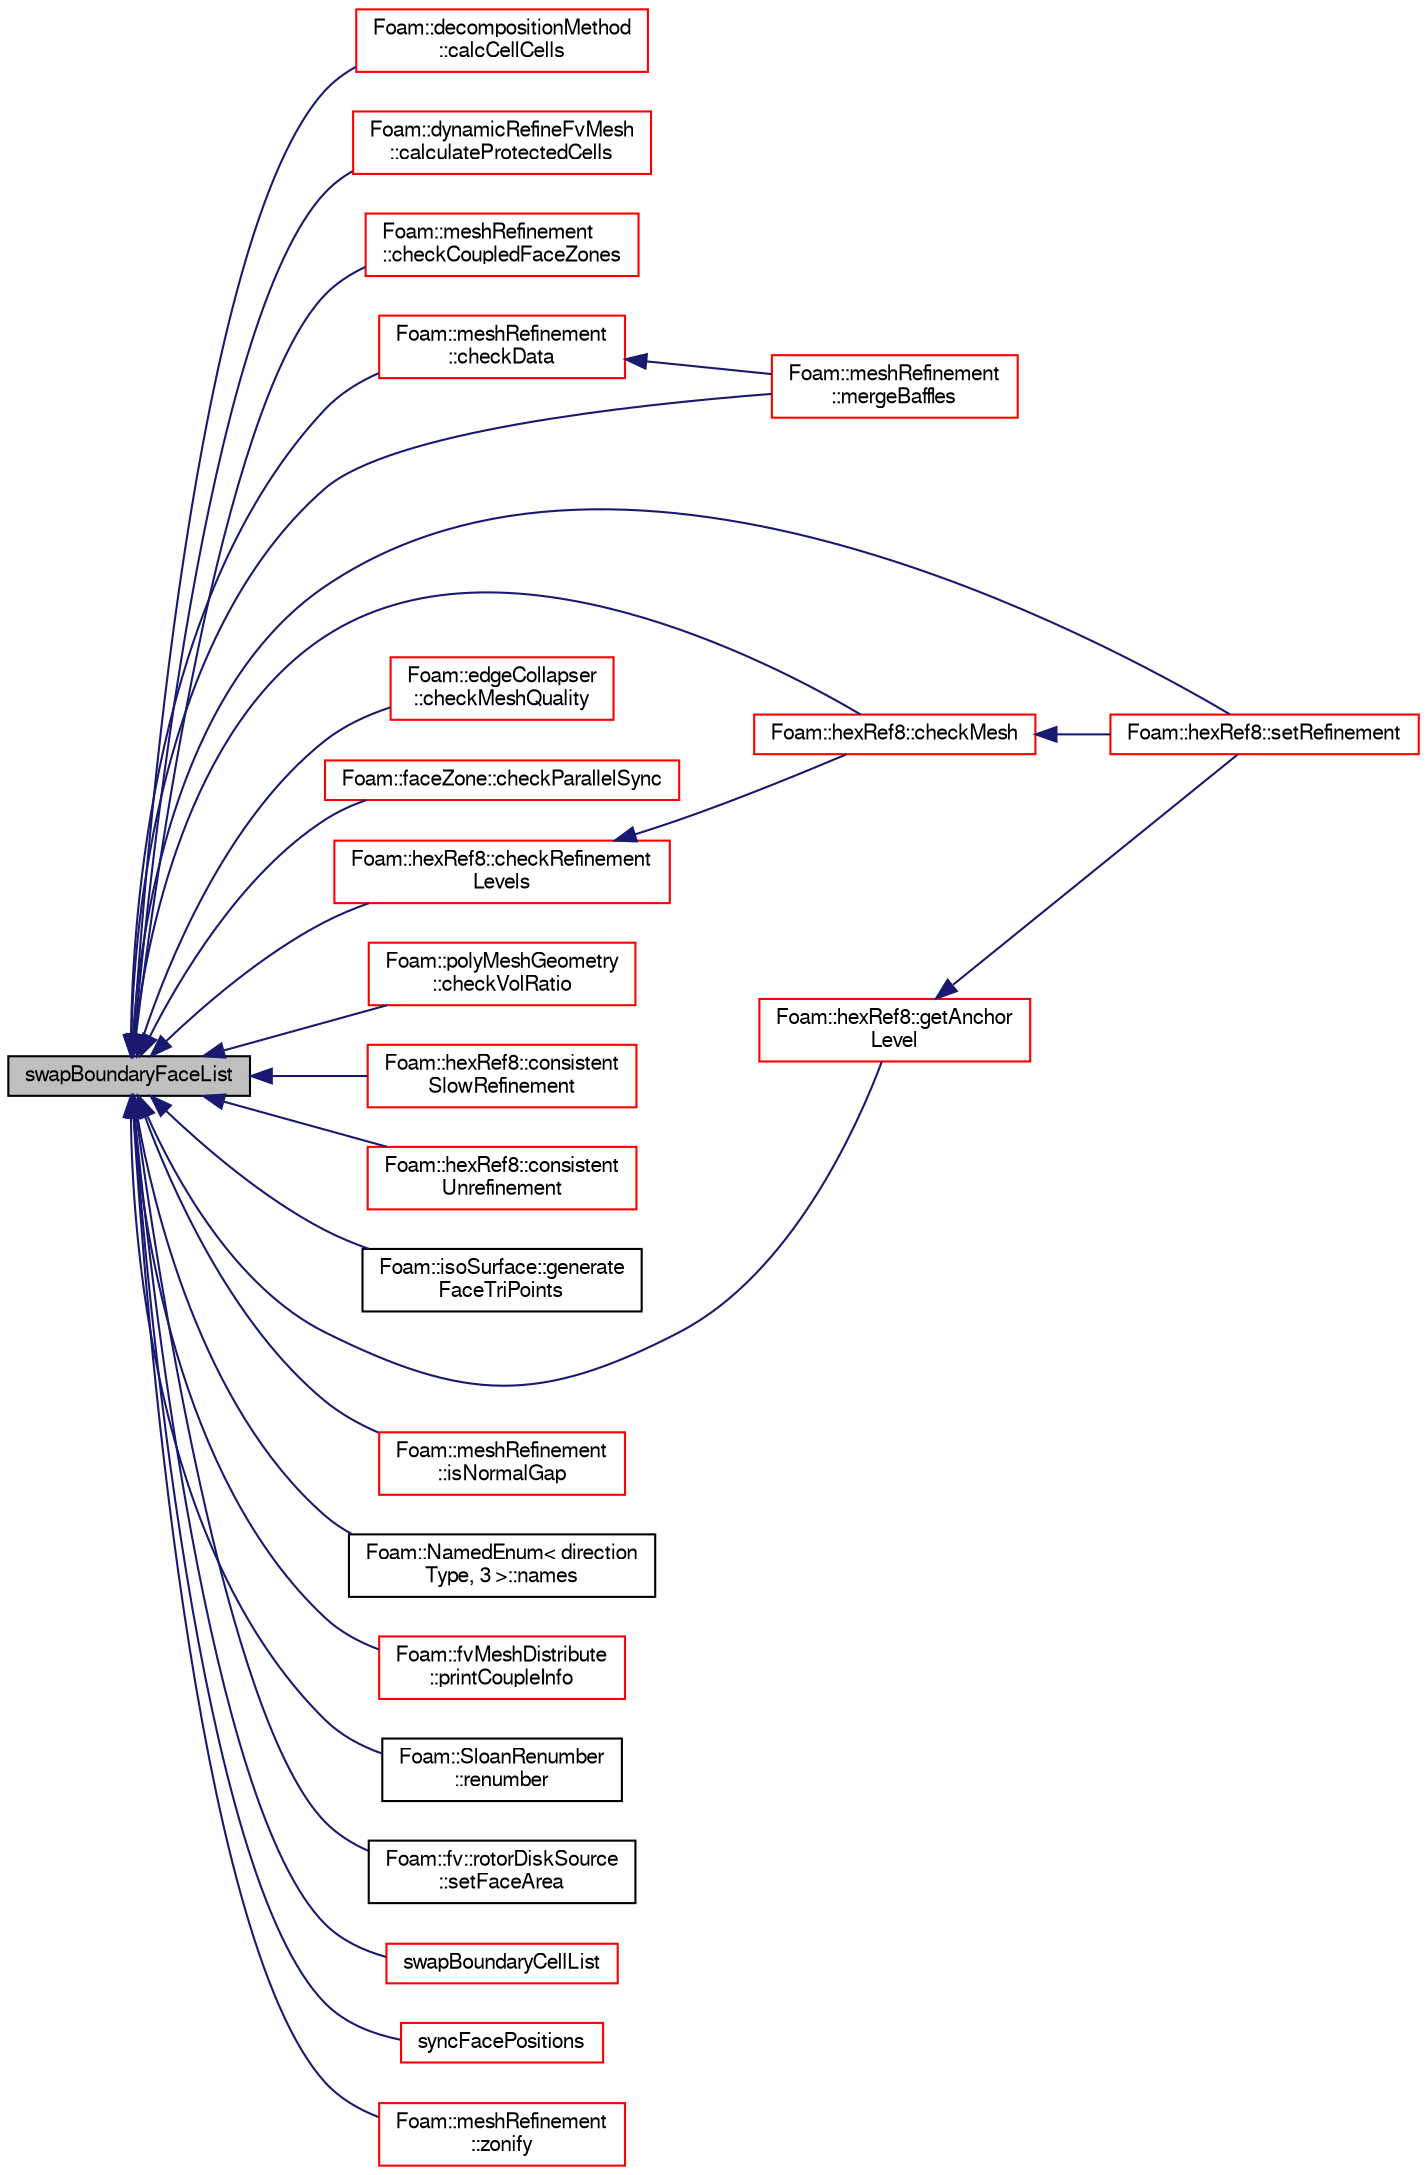 digraph "swapBoundaryFaceList"
{
  bgcolor="transparent";
  edge [fontname="FreeSans",fontsize="10",labelfontname="FreeSans",labelfontsize="10"];
  node [fontname="FreeSans",fontsize="10",shape=record];
  rankdir="LR";
  Node5834 [label="swapBoundaryFaceList",height=0.2,width=0.4,color="black", fillcolor="grey75", style="filled", fontcolor="black"];
  Node5834 -> Node5835 [dir="back",color="midnightblue",fontsize="10",style="solid",fontname="FreeSans"];
  Node5835 [label="Foam::decompositionMethod\l::calcCellCells",height=0.2,width=0.4,color="red",URL="$a28594.html#a86727d8c968e3ae5d8f394879e2b3c8a",tooltip="Helper: determine (local or global) cellCells from mesh. "];
  Node5834 -> Node5841 [dir="back",color="midnightblue",fontsize="10",style="solid",fontname="FreeSans"];
  Node5841 [label="Foam::dynamicRefineFvMesh\l::calculateProtectedCells",height=0.2,width=0.4,color="red",URL="$a21370.html#accc0b203ae4eb1d37740e95bf57708fa",tooltip="Calculate cells that cannot be refined since would trigger. "];
  Node5834 -> Node5843 [dir="back",color="midnightblue",fontsize="10",style="solid",fontname="FreeSans"];
  Node5843 [label="Foam::meshRefinement\l::checkCoupledFaceZones",height=0.2,width=0.4,color="red",URL="$a24662.html#a9ba55ad37b0d2cb2314d246df7da8040",tooltip="Helper function: check that face zones are synced. "];
  Node5834 -> Node5846 [dir="back",color="midnightblue",fontsize="10",style="solid",fontname="FreeSans"];
  Node5846 [label="Foam::meshRefinement\l::checkData",height=0.2,width=0.4,color="red",URL="$a24662.html#a2c4ac7a26c8a7aeb644c5d0f345f3f4e",tooltip="Debugging: check that all faces still obey start()>end() "];
  Node5846 -> Node5848 [dir="back",color="midnightblue",fontsize="10",style="solid",fontname="FreeSans"];
  Node5848 [label="Foam::meshRefinement\l::mergeBaffles",height=0.2,width=0.4,color="red",URL="$a24662.html#aa959f1ef1377d3a4eaac5ff099280e50",tooltip="Merge baffles. Gets pairs of faces. "];
  Node5834 -> Node5851 [dir="back",color="midnightblue",fontsize="10",style="solid",fontname="FreeSans"];
  Node5851 [label="Foam::hexRef8::checkMesh",height=0.2,width=0.4,color="red",URL="$a21654.html#a432ff341842268fa21b8363e6b2c45b9",tooltip="Debug: Check coupled mesh for correctness. "];
  Node5851 -> Node5858 [dir="back",color="midnightblue",fontsize="10",style="solid",fontname="FreeSans"];
  Node5858 [label="Foam::hexRef8::setRefinement",height=0.2,width=0.4,color="red",URL="$a21654.html#a59cb8a999be096950b6cc4f7c457426b",tooltip="Insert refinement. All selected cells will be split into 8. "];
  Node5834 -> Node5862 [dir="back",color="midnightblue",fontsize="10",style="solid",fontname="FreeSans"];
  Node5862 [label="Foam::edgeCollapser\l::checkMeshQuality",height=0.2,width=0.4,color="red",URL="$a21642.html#a05c592dbdbe3fcc0728c2595750b5982",tooltip="Check mesh and mark points on faces in error. "];
  Node5834 -> Node5866 [dir="back",color="midnightblue",fontsize="10",style="solid",fontname="FreeSans"];
  Node5866 [label="Foam::faceZone::checkParallelSync",height=0.2,width=0.4,color="red",URL="$a27510.html#ae0d853449ed62624abe28bda852337c6",tooltip="Check whether all procs have faces synchronised. Return. "];
  Node5834 -> Node5952 [dir="back",color="midnightblue",fontsize="10",style="solid",fontname="FreeSans"];
  Node5952 [label="Foam::hexRef8::checkRefinement\lLevels",height=0.2,width=0.4,color="red",URL="$a21654.html#a02570ed86624586145fa5b8bb20a2d12",tooltip="Debug: Check 2:1 consistency across faces. "];
  Node5952 -> Node5851 [dir="back",color="midnightblue",fontsize="10",style="solid",fontname="FreeSans"];
  Node5834 -> Node5953 [dir="back",color="midnightblue",fontsize="10",style="solid",fontname="FreeSans"];
  Node5953 [label="Foam::polyMeshGeometry\l::checkVolRatio",height=0.2,width=0.4,color="red",URL="$a21562.html#aa63d73334ea3f55a0fd59896924c6eb5",tooltip="Cell volume ratio of neighbouring cells (1 for regular mesh) "];
  Node5834 -> Node5855 [dir="back",color="midnightblue",fontsize="10",style="solid",fontname="FreeSans"];
  Node5855 [label="Foam::hexRef8::consistent\lSlowRefinement",height=0.2,width=0.4,color="red",URL="$a21654.html#a11f117689e45448afaf2192041730bc8",tooltip="Like consistentRefinement but slower: "];
  Node5834 -> Node5860 [dir="back",color="midnightblue",fontsize="10",style="solid",fontname="FreeSans"];
  Node5860 [label="Foam::hexRef8::consistent\lUnrefinement",height=0.2,width=0.4,color="red",URL="$a21654.html#abf9b3d2f2aab0f68bcd539d27b46cfcf",tooltip="Given proposed. "];
  Node5834 -> Node5979 [dir="back",color="midnightblue",fontsize="10",style="solid",fontname="FreeSans"];
  Node5979 [label="Foam::isoSurface::generate\lFaceTriPoints",height=0.2,width=0.4,color="black",URL="$a29346.html#a03628c245d99a9324f28ceffe5aa1c35"];
  Node5834 -> Node5980 [dir="back",color="midnightblue",fontsize="10",style="solid",fontname="FreeSans"];
  Node5980 [label="Foam::hexRef8::getAnchor\lLevel",height=0.2,width=0.4,color="red",URL="$a21654.html#aed49cb175362b037d69517422f320332",tooltip="Gets level such that the face has four points <= level. "];
  Node5980 -> Node5858 [dir="back",color="midnightblue",fontsize="10",style="solid",fontname="FreeSans"];
  Node5834 -> Node5981 [dir="back",color="midnightblue",fontsize="10",style="solid",fontname="FreeSans"];
  Node5981 [label="Foam::meshRefinement\l::isNormalGap",height=0.2,width=0.4,color="red",URL="$a24662.html#af365c9ae7eac2dfa4704132b0468a65b",tooltip="Is local topology a small gap normal to the test vector. "];
  Node5834 -> Node5848 [dir="back",color="midnightblue",fontsize="10",style="solid",fontname="FreeSans"];
  Node5834 -> Node5913 [dir="back",color="midnightblue",fontsize="10",style="solid",fontname="FreeSans"];
  Node5913 [label="Foam::NamedEnum\< direction\lType, 3 \>::names",height=0.2,width=0.4,color="black",URL="$a25998.html#a7350da3a0edd92cd11e6c479c9967dc8"];
  Node5834 -> Node5906 [dir="back",color="midnightblue",fontsize="10",style="solid",fontname="FreeSans"];
  Node5906 [label="Foam::fvMeshDistribute\l::printCoupleInfo",height=0.2,width=0.4,color="red",URL="$a21454.html#a0b2e9e5ba94679bbc5d807ecf02687e2",tooltip="Print some info on coupling data. "];
  Node5834 -> Node5983 [dir="back",color="midnightblue",fontsize="10",style="solid",fontname="FreeSans"];
  Node5983 [label="Foam::SloanRenumber\l::renumber",height=0.2,width=0.4,color="black",URL="$a29226.html#a43e03f902cbbeb39d4552a7e1cee9e73",tooltip="Return the order in which cells need to be visited, i.e. "];
  Node5834 -> Node5984 [dir="back",color="midnightblue",fontsize="10",style="solid",fontname="FreeSans"];
  Node5984 [label="Foam::fv::rotorDiskSource\l::setFaceArea",height=0.2,width=0.4,color="black",URL="$a23502.html#a161ab2dd610fa2868ae3529d99faf5d9",tooltip="Set the face areas per cell, and optionally correct the rotor axis. "];
  Node5834 -> Node5858 [dir="back",color="midnightblue",fontsize="10",style="solid",fontname="FreeSans"];
  Node5834 -> Node5985 [dir="back",color="midnightblue",fontsize="10",style="solid",fontname="FreeSans"];
  Node5985 [label="swapBoundaryCellList",height=0.2,width=0.4,color="red",URL="$a27502.html#ac509eef6db47b0b87366229f2fb017f9",tooltip="Swap to obtain neighbour cell values for all boundary faces. "];
  Node5834 -> Node5995 [dir="back",color="midnightblue",fontsize="10",style="solid",fontname="FreeSans"];
  Node5995 [label="syncFacePositions",height=0.2,width=0.4,color="red",URL="$a27502.html#a7ae518045a79b8f299ca4d64db0b96b4",tooltip="Synchronize locations on all mesh faces. "];
  Node5834 -> Node6038 [dir="back",color="midnightblue",fontsize="10",style="solid",fontname="FreeSans"];
  Node6038 [label="Foam::meshRefinement\l::zonify",height=0.2,width=0.4,color="red",URL="$a24662.html#a90cf965dfe02eb20f11a4a8c6035747f",tooltip="Put faces/cells into zones according to surface specification. "];
}
